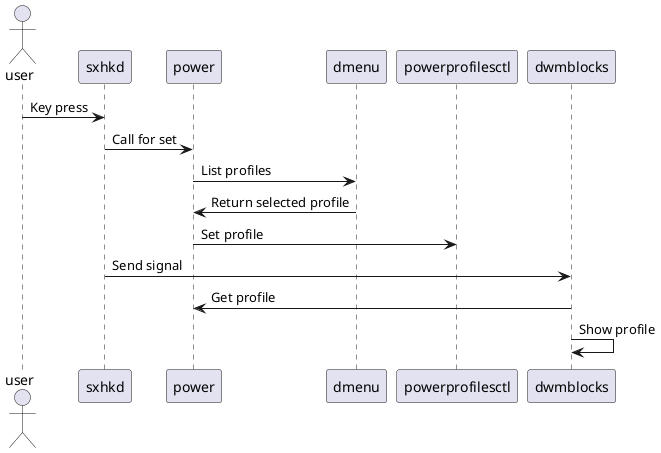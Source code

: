 @startuml
actor user
participant sxhkd
participant power
participant dmenu
participant powerprofilesctl as ppctl
participant dwmblocks

user -> sxhkd: Key press
sxhkd -> power: Call for set
power -> dmenu: List profiles
dmenu -> power: Return selected profile
power -> ppctl: Set profile
sxhkd -> dwmblocks: Send signal
dwmblocks -> power: Get profile
dwmblocks -> dwmblocks: Show profile
@enduml
